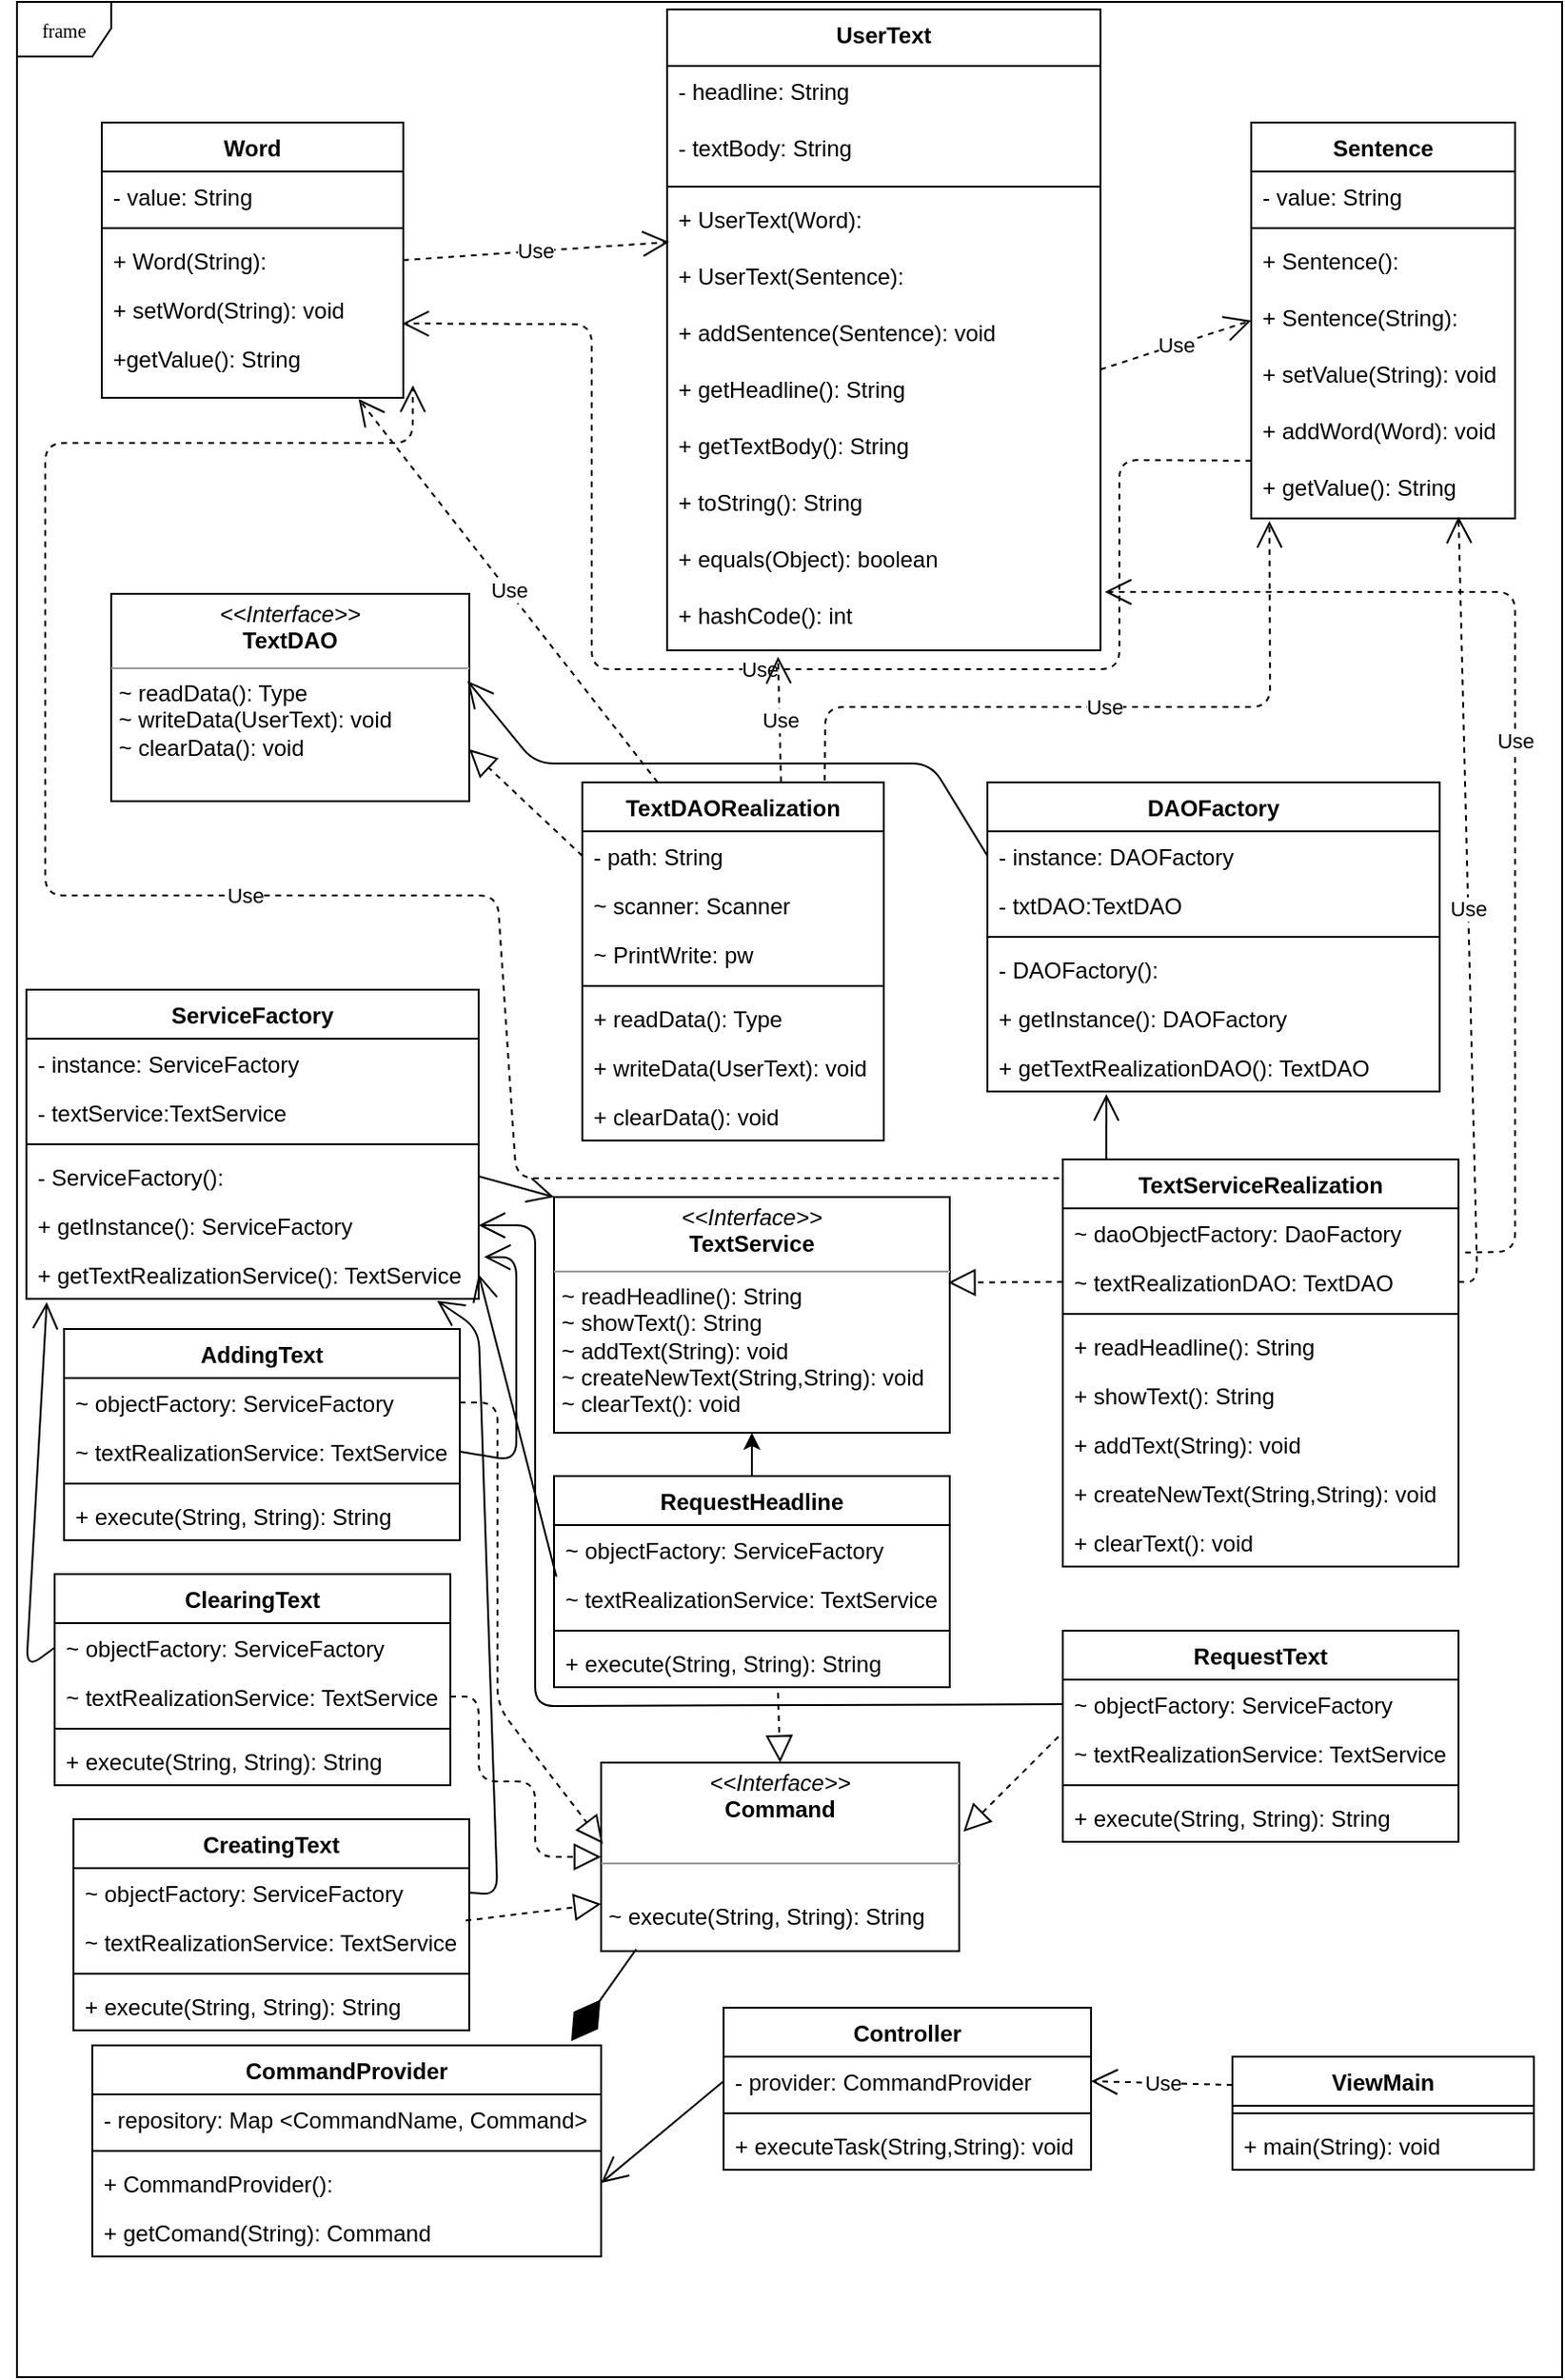 <mxfile version="14.8.1" type="device"><diagram name="Page-1" id="c4acf3e9-155e-7222-9cf6-157b1a14988f"><mxGraphModel dx="1038" dy="1647" grid="1" gridSize="10" guides="1" tooltips="1" connect="1" arrows="1" fold="1" page="1" pageScale="1" pageWidth="850" pageHeight="1100" background="none" math="0" shadow="0"><root><mxCell id="0"/><mxCell id="1" parent="0"/><mxCell id="17acba5748e5396b-1" value="frame" style="shape=umlFrame;whiteSpace=wrap;html=1;rounded=0;shadow=0;comic=0;labelBackgroundColor=none;strokeWidth=1;fontFamily=Verdana;fontSize=10;align=center;width=50;height=29;" parent="1" vertex="1"><mxGeometry x="15" y="-514" width="820" height="1260" as="geometry"/></mxCell><mxCell id="5d2195bd80daf111-41" style="edgeStyle=orthogonalEdgeStyle;rounded=0;html=1;dashed=1;labelBackgroundColor=none;startFill=0;endArrow=open;endFill=0;endSize=10;fontFamily=Verdana;fontSize=10;" parent="1" target="17acba5748e5396b-2" edge="1"><mxGeometry relative="1" as="geometry"><Array as="points"/><mxPoint x="730" y="603" as="sourcePoint"/></mxGeometry></mxCell><mxCell id="XTOsxI8NUe11qckUeEB9-1" value="UserText" style="swimlane;fontStyle=1;align=center;verticalAlign=top;childLayout=stackLayout;horizontal=1;startSize=30;horizontalStack=0;resizeParent=1;resizeParentMax=0;resizeLast=0;collapsible=1;marginBottom=0;" vertex="1" parent="1"><mxGeometry x="360" y="-510" width="230" height="340" as="geometry"><mxRectangle x="265" y="-150" width="100" height="26" as="alternateBounds"/></mxGeometry></mxCell><mxCell id="XTOsxI8NUe11qckUeEB9-2" value="- headline: String" style="text;strokeColor=none;fillColor=none;align=left;verticalAlign=top;spacingLeft=4;spacingRight=4;overflow=hidden;rotatable=0;points=[[0,0.5],[1,0.5]];portConstraint=eastwest;" vertex="1" parent="XTOsxI8NUe11qckUeEB9-1"><mxGeometry y="30" width="230" height="30" as="geometry"/></mxCell><mxCell id="XTOsxI8NUe11qckUeEB9-5" value="- textBody: String" style="text;strokeColor=none;fillColor=none;align=left;verticalAlign=top;spacingLeft=4;spacingRight=4;overflow=hidden;rotatable=0;points=[[0,0.5],[1,0.5]];portConstraint=eastwest;" vertex="1" parent="XTOsxI8NUe11qckUeEB9-1"><mxGeometry y="60" width="230" height="30" as="geometry"/></mxCell><mxCell id="XTOsxI8NUe11qckUeEB9-3" value="" style="line;strokeWidth=1;fillColor=none;align=left;verticalAlign=middle;spacingTop=-1;spacingLeft=3;spacingRight=3;rotatable=0;labelPosition=right;points=[];portConstraint=eastwest;" vertex="1" parent="XTOsxI8NUe11qckUeEB9-1"><mxGeometry y="90" width="230" height="8" as="geometry"/></mxCell><mxCell id="XTOsxI8NUe11qckUeEB9-11" value="+ UserText(Word): " style="text;strokeColor=none;fillColor=none;align=left;verticalAlign=top;spacingLeft=4;spacingRight=4;overflow=hidden;rotatable=0;points=[[0,0.5],[1,0.5]];portConstraint=eastwest;" vertex="1" parent="XTOsxI8NUe11qckUeEB9-1"><mxGeometry y="98" width="230" height="30" as="geometry"/></mxCell><mxCell id="XTOsxI8NUe11qckUeEB9-126" value="+ UserText(Sentence): " style="text;strokeColor=none;fillColor=none;align=left;verticalAlign=top;spacingLeft=4;spacingRight=4;overflow=hidden;rotatable=0;points=[[0,0.5],[1,0.5]];portConstraint=eastwest;" vertex="1" parent="XTOsxI8NUe11qckUeEB9-1"><mxGeometry y="128" width="230" height="30" as="geometry"/></mxCell><mxCell id="XTOsxI8NUe11qckUeEB9-12" value="+ addSentence(Sentence): void " style="text;strokeColor=none;fillColor=none;align=left;verticalAlign=top;spacingLeft=4;spacingRight=4;overflow=hidden;rotatable=0;points=[[0,0.5],[1,0.5]];portConstraint=eastwest;" vertex="1" parent="XTOsxI8NUe11qckUeEB9-1"><mxGeometry y="158" width="230" height="30" as="geometry"/></mxCell><mxCell id="XTOsxI8NUe11qckUeEB9-13" value="+ getHeadline(): String" style="text;strokeColor=none;fillColor=none;align=left;verticalAlign=top;spacingLeft=4;spacingRight=4;overflow=hidden;rotatable=0;points=[[0,0.5],[1,0.5]];portConstraint=eastwest;" vertex="1" parent="XTOsxI8NUe11qckUeEB9-1"><mxGeometry y="188" width="230" height="30" as="geometry"/></mxCell><mxCell id="XTOsxI8NUe11qckUeEB9-14" value="+ getTextBody(): String" style="text;strokeColor=none;fillColor=none;align=left;verticalAlign=top;spacingLeft=4;spacingRight=4;overflow=hidden;rotatable=0;points=[[0,0.5],[1,0.5]];portConstraint=eastwest;" vertex="1" parent="XTOsxI8NUe11qckUeEB9-1"><mxGeometry y="218" width="230" height="30" as="geometry"/></mxCell><mxCell id="XTOsxI8NUe11qckUeEB9-15" value="+ toString(): String" style="text;strokeColor=none;fillColor=none;align=left;verticalAlign=top;spacingLeft=4;spacingRight=4;overflow=hidden;rotatable=0;points=[[0,0.5],[1,0.5]];portConstraint=eastwest;" vertex="1" parent="XTOsxI8NUe11qckUeEB9-1"><mxGeometry y="248" width="230" height="30" as="geometry"/></mxCell><mxCell id="XTOsxI8NUe11qckUeEB9-16" value="+ equals(Object): boolean" style="text;strokeColor=none;fillColor=none;align=left;verticalAlign=top;spacingLeft=4;spacingRight=4;overflow=hidden;rotatable=0;points=[[0,0.5],[1,0.5]];portConstraint=eastwest;" vertex="1" parent="XTOsxI8NUe11qckUeEB9-1"><mxGeometry y="278" width="230" height="30" as="geometry"/></mxCell><mxCell id="XTOsxI8NUe11qckUeEB9-4" value="+ hashCode(): int" style="text;strokeColor=none;fillColor=none;align=left;verticalAlign=top;spacingLeft=4;spacingRight=4;overflow=hidden;rotatable=0;points=[[0,0.5],[1,0.5]];portConstraint=eastwest;" vertex="1" parent="XTOsxI8NUe11qckUeEB9-1"><mxGeometry y="308" width="230" height="32" as="geometry"/></mxCell><mxCell id="XTOsxI8NUe11qckUeEB9-18" value="Sentence" style="swimlane;fontStyle=1;align=center;verticalAlign=top;childLayout=stackLayout;horizontal=1;startSize=26;horizontalStack=0;resizeParent=1;resizeParentMax=0;resizeLast=0;collapsible=1;marginBottom=0;" vertex="1" parent="1"><mxGeometry x="670" y="-450" width="140" height="210" as="geometry"/></mxCell><mxCell id="XTOsxI8NUe11qckUeEB9-19" value="- value: String" style="text;strokeColor=none;fillColor=none;align=left;verticalAlign=top;spacingLeft=4;spacingRight=4;overflow=hidden;rotatable=0;points=[[0,0.5],[1,0.5]];portConstraint=eastwest;" vertex="1" parent="XTOsxI8NUe11qckUeEB9-18"><mxGeometry y="26" width="140" height="26" as="geometry"/></mxCell><mxCell id="XTOsxI8NUe11qckUeEB9-20" value="" style="line;strokeWidth=1;fillColor=none;align=left;verticalAlign=middle;spacingTop=-1;spacingLeft=3;spacingRight=3;rotatable=0;labelPosition=right;points=[];portConstraint=eastwest;" vertex="1" parent="XTOsxI8NUe11qckUeEB9-18"><mxGeometry y="52" width="140" height="8" as="geometry"/></mxCell><mxCell id="XTOsxI8NUe11qckUeEB9-24" value="+ Sentence(): " style="text;strokeColor=none;fillColor=none;align=left;verticalAlign=top;spacingLeft=4;spacingRight=4;overflow=hidden;rotatable=0;points=[[0,0.5],[1,0.5]];portConstraint=eastwest;" vertex="1" parent="XTOsxI8NUe11qckUeEB9-18"><mxGeometry y="60" width="140" height="30" as="geometry"/></mxCell><mxCell id="XTOsxI8NUe11qckUeEB9-23" value="+ Sentence(String):" style="text;strokeColor=none;fillColor=none;align=left;verticalAlign=top;spacingLeft=4;spacingRight=4;overflow=hidden;rotatable=0;points=[[0,0.5],[1,0.5]];portConstraint=eastwest;" vertex="1" parent="XTOsxI8NUe11qckUeEB9-18"><mxGeometry y="90" width="140" height="30" as="geometry"/></mxCell><mxCell id="XTOsxI8NUe11qckUeEB9-25" value="+ setValue(String): void" style="text;strokeColor=none;fillColor=none;align=left;verticalAlign=top;spacingLeft=4;spacingRight=4;overflow=hidden;rotatable=0;points=[[0,0.5],[1,0.5]];portConstraint=eastwest;" vertex="1" parent="XTOsxI8NUe11qckUeEB9-18"><mxGeometry y="120" width="140" height="30" as="geometry"/></mxCell><mxCell id="XTOsxI8NUe11qckUeEB9-22" value="+ addWord(Word): void" style="text;strokeColor=none;fillColor=none;align=left;verticalAlign=top;spacingLeft=4;spacingRight=4;overflow=hidden;rotatable=0;points=[[0,0.5],[1,0.5]];portConstraint=eastwest;" vertex="1" parent="XTOsxI8NUe11qckUeEB9-18"><mxGeometry y="150" width="140" height="30" as="geometry"/></mxCell><mxCell id="XTOsxI8NUe11qckUeEB9-21" value="+ getValue(): String" style="text;strokeColor=none;fillColor=none;align=left;verticalAlign=top;spacingLeft=4;spacingRight=4;overflow=hidden;rotatable=0;points=[[0,0.5],[1,0.5]];portConstraint=eastwest;" vertex="1" parent="XTOsxI8NUe11qckUeEB9-18"><mxGeometry y="180" width="140" height="30" as="geometry"/></mxCell><mxCell id="XTOsxI8NUe11qckUeEB9-28" value="Word" style="swimlane;fontStyle=1;align=center;verticalAlign=top;childLayout=stackLayout;horizontal=1;startSize=26;horizontalStack=0;resizeParent=1;resizeParentMax=0;resizeLast=0;collapsible=1;marginBottom=0;" vertex="1" parent="1"><mxGeometry x="60" y="-450" width="160" height="146" as="geometry"/></mxCell><mxCell id="XTOsxI8NUe11qckUeEB9-29" value="- value: String" style="text;strokeColor=none;fillColor=none;align=left;verticalAlign=top;spacingLeft=4;spacingRight=4;overflow=hidden;rotatable=0;points=[[0,0.5],[1,0.5]];portConstraint=eastwest;" vertex="1" parent="XTOsxI8NUe11qckUeEB9-28"><mxGeometry y="26" width="160" height="26" as="geometry"/></mxCell><mxCell id="XTOsxI8NUe11qckUeEB9-30" value="" style="line;strokeWidth=1;fillColor=none;align=left;verticalAlign=middle;spacingTop=-1;spacingLeft=3;spacingRight=3;rotatable=0;labelPosition=right;points=[];portConstraint=eastwest;" vertex="1" parent="XTOsxI8NUe11qckUeEB9-28"><mxGeometry y="52" width="160" height="8" as="geometry"/></mxCell><mxCell id="XTOsxI8NUe11qckUeEB9-31" value="+ Word(String):" style="text;strokeColor=none;fillColor=none;align=left;verticalAlign=top;spacingLeft=4;spacingRight=4;overflow=hidden;rotatable=0;points=[[0,0.5],[1,0.5]];portConstraint=eastwest;" vertex="1" parent="XTOsxI8NUe11qckUeEB9-28"><mxGeometry y="60" width="160" height="26" as="geometry"/></mxCell><mxCell id="XTOsxI8NUe11qckUeEB9-33" value="+ setWord(String): void" style="text;strokeColor=none;fillColor=none;align=left;verticalAlign=top;spacingLeft=4;spacingRight=4;overflow=hidden;rotatable=0;points=[[0,0.5],[1,0.5]];portConstraint=eastwest;" vertex="1" parent="XTOsxI8NUe11qckUeEB9-28"><mxGeometry y="86" width="160" height="26" as="geometry"/></mxCell><mxCell id="XTOsxI8NUe11qckUeEB9-32" value="+getValue(): String" style="text;strokeColor=none;fillColor=none;align=left;verticalAlign=top;spacingLeft=4;spacingRight=4;overflow=hidden;rotatable=0;points=[[0,0.5],[1,0.5]];portConstraint=eastwest;" vertex="1" parent="XTOsxI8NUe11qckUeEB9-28"><mxGeometry y="112" width="160" height="34" as="geometry"/></mxCell><mxCell id="XTOsxI8NUe11qckUeEB9-34" value="TextDAORealization&#10;" style="swimlane;fontStyle=1;align=center;verticalAlign=top;childLayout=stackLayout;horizontal=1;startSize=26;horizontalStack=0;resizeParent=1;resizeParentMax=0;resizeLast=0;collapsible=1;marginBottom=0;" vertex="1" parent="1"><mxGeometry x="315" y="-100" width="160" height="190" as="geometry"/></mxCell><mxCell id="XTOsxI8NUe11qckUeEB9-35" value="- path: String" style="text;strokeColor=none;fillColor=none;align=left;verticalAlign=top;spacingLeft=4;spacingRight=4;overflow=hidden;rotatable=0;points=[[0,0.5],[1,0.5]];portConstraint=eastwest;" vertex="1" parent="XTOsxI8NUe11qckUeEB9-34"><mxGeometry y="26" width="160" height="26" as="geometry"/></mxCell><mxCell id="XTOsxI8NUe11qckUeEB9-42" value="~ scanner: Scanner" style="text;strokeColor=none;fillColor=none;align=left;verticalAlign=top;spacingLeft=4;spacingRight=4;overflow=hidden;rotatable=0;points=[[0,0.5],[1,0.5]];portConstraint=eastwest;" vertex="1" parent="XTOsxI8NUe11qckUeEB9-34"><mxGeometry y="52" width="160" height="26" as="geometry"/></mxCell><mxCell id="XTOsxI8NUe11qckUeEB9-43" value="~ PrintWrite: pw" style="text;strokeColor=none;fillColor=none;align=left;verticalAlign=top;spacingLeft=4;spacingRight=4;overflow=hidden;rotatable=0;points=[[0,0.5],[1,0.5]];portConstraint=eastwest;" vertex="1" parent="XTOsxI8NUe11qckUeEB9-34"><mxGeometry y="78" width="160" height="26" as="geometry"/></mxCell><mxCell id="XTOsxI8NUe11qckUeEB9-36" value="" style="line;strokeWidth=1;fillColor=none;align=left;verticalAlign=middle;spacingTop=-1;spacingLeft=3;spacingRight=3;rotatable=0;labelPosition=right;points=[];portConstraint=eastwest;" vertex="1" parent="XTOsxI8NUe11qckUeEB9-34"><mxGeometry y="104" width="160" height="8" as="geometry"/></mxCell><mxCell id="XTOsxI8NUe11qckUeEB9-37" value="+ readData(): Type" style="text;strokeColor=none;fillColor=none;align=left;verticalAlign=top;spacingLeft=4;spacingRight=4;overflow=hidden;rotatable=0;points=[[0,0.5],[1,0.5]];portConstraint=eastwest;" vertex="1" parent="XTOsxI8NUe11qckUeEB9-34"><mxGeometry y="112" width="160" height="26" as="geometry"/></mxCell><mxCell id="XTOsxI8NUe11qckUeEB9-40" value="+ writeData(UserText): void" style="text;strokeColor=none;fillColor=none;align=left;verticalAlign=top;spacingLeft=4;spacingRight=4;overflow=hidden;rotatable=0;points=[[0,0.5],[1,0.5]];portConstraint=eastwest;" vertex="1" parent="XTOsxI8NUe11qckUeEB9-34"><mxGeometry y="138" width="160" height="26" as="geometry"/></mxCell><mxCell id="XTOsxI8NUe11qckUeEB9-41" value="+ clearData(): void" style="text;strokeColor=none;fillColor=none;align=left;verticalAlign=top;spacingLeft=4;spacingRight=4;overflow=hidden;rotatable=0;points=[[0,0.5],[1,0.5]];portConstraint=eastwest;" vertex="1" parent="XTOsxI8NUe11qckUeEB9-34"><mxGeometry y="164" width="160" height="26" as="geometry"/></mxCell><mxCell id="XTOsxI8NUe11qckUeEB9-39" value="&lt;p style=&quot;margin: 0px ; margin-top: 4px ; text-align: center&quot;&gt;&lt;i&gt;&amp;lt;&amp;lt;Interface&amp;gt;&amp;gt;&lt;/i&gt;&lt;br&gt;&lt;b&gt;TextDAO&lt;/b&gt;&lt;/p&gt;&lt;hr size=&quot;1&quot;&gt;&lt;p style=&quot;margin: 0px ; margin-left: 4px&quot;&gt;~ readData(): Type&lt;br&gt;~ writeData(UserText): void&lt;br&gt;&lt;/p&gt;&lt;p style=&quot;margin: 0px ; margin-left: 4px&quot;&gt;~ clearData(): void&lt;br&gt;&lt;/p&gt;" style="verticalAlign=top;align=left;overflow=fill;fontSize=12;fontFamily=Helvetica;html=1;" vertex="1" parent="1"><mxGeometry x="65" y="-200" width="190" height="110" as="geometry"/></mxCell><mxCell id="XTOsxI8NUe11qckUeEB9-44" value="ServiceFactory" style="swimlane;fontStyle=1;align=center;verticalAlign=top;childLayout=stackLayout;horizontal=1;startSize=26;horizontalStack=0;resizeParent=1;resizeParentMax=0;resizeLast=0;collapsible=1;marginBottom=0;" vertex="1" parent="1"><mxGeometry x="20" y="10" width="240" height="164" as="geometry"/></mxCell><mxCell id="XTOsxI8NUe11qckUeEB9-45" value="- instance: ServiceFactory" style="text;strokeColor=none;fillColor=none;align=left;verticalAlign=top;spacingLeft=4;spacingRight=4;overflow=hidden;rotatable=0;points=[[0,0.5],[1,0.5]];portConstraint=eastwest;" vertex="1" parent="XTOsxI8NUe11qckUeEB9-44"><mxGeometry y="26" width="240" height="26" as="geometry"/></mxCell><mxCell id="XTOsxI8NUe11qckUeEB9-48" value="- textService:TextService" style="text;strokeColor=none;fillColor=none;align=left;verticalAlign=top;spacingLeft=4;spacingRight=4;overflow=hidden;rotatable=0;points=[[0,0.5],[1,0.5]];portConstraint=eastwest;" vertex="1" parent="XTOsxI8NUe11qckUeEB9-44"><mxGeometry y="52" width="240" height="26" as="geometry"/></mxCell><mxCell id="XTOsxI8NUe11qckUeEB9-46" value="" style="line;strokeWidth=1;fillColor=none;align=left;verticalAlign=middle;spacingTop=-1;spacingLeft=3;spacingRight=3;rotatable=0;labelPosition=right;points=[];portConstraint=eastwest;" vertex="1" parent="XTOsxI8NUe11qckUeEB9-44"><mxGeometry y="78" width="240" height="8" as="geometry"/></mxCell><mxCell id="XTOsxI8NUe11qckUeEB9-47" value="- ServiceFactory(): " style="text;strokeColor=none;fillColor=none;align=left;verticalAlign=top;spacingLeft=4;spacingRight=4;overflow=hidden;rotatable=0;points=[[0,0.5],[1,0.5]];portConstraint=eastwest;" vertex="1" parent="XTOsxI8NUe11qckUeEB9-44"><mxGeometry y="86" width="240" height="26" as="geometry"/></mxCell><mxCell id="XTOsxI8NUe11qckUeEB9-49" value="+ getInstance(): ServiceFactory" style="text;strokeColor=none;fillColor=none;align=left;verticalAlign=top;spacingLeft=4;spacingRight=4;overflow=hidden;rotatable=0;points=[[0,0.5],[1,0.5]];portConstraint=eastwest;" vertex="1" parent="XTOsxI8NUe11qckUeEB9-44"><mxGeometry y="112" width="240" height="26" as="geometry"/></mxCell><mxCell id="XTOsxI8NUe11qckUeEB9-50" value="+ getTextRealizationService(): TextService" style="text;strokeColor=none;fillColor=none;align=left;verticalAlign=top;spacingLeft=4;spacingRight=4;overflow=hidden;rotatable=0;points=[[0,0.5],[1,0.5]];portConstraint=eastwest;" vertex="1" parent="XTOsxI8NUe11qckUeEB9-44"><mxGeometry y="138" width="240" height="26" as="geometry"/></mxCell><mxCell id="XTOsxI8NUe11qckUeEB9-55" value="DAOFactory" style="swimlane;fontStyle=1;align=center;verticalAlign=top;childLayout=stackLayout;horizontal=1;startSize=26;horizontalStack=0;resizeParent=1;resizeParentMax=0;resizeLast=0;collapsible=1;marginBottom=0;" vertex="1" parent="1"><mxGeometry x="530" y="-100" width="240" height="164" as="geometry"/></mxCell><mxCell id="XTOsxI8NUe11qckUeEB9-56" value="- instance: DAOFactory" style="text;strokeColor=none;fillColor=none;align=left;verticalAlign=top;spacingLeft=4;spacingRight=4;overflow=hidden;rotatable=0;points=[[0,0.5],[1,0.5]];portConstraint=eastwest;" vertex="1" parent="XTOsxI8NUe11qckUeEB9-55"><mxGeometry y="26" width="240" height="26" as="geometry"/></mxCell><mxCell id="XTOsxI8NUe11qckUeEB9-57" value="- txtDAO:TextDAO" style="text;strokeColor=none;fillColor=none;align=left;verticalAlign=top;spacingLeft=4;spacingRight=4;overflow=hidden;rotatable=0;points=[[0,0.5],[1,0.5]];portConstraint=eastwest;" vertex="1" parent="XTOsxI8NUe11qckUeEB9-55"><mxGeometry y="52" width="240" height="26" as="geometry"/></mxCell><mxCell id="XTOsxI8NUe11qckUeEB9-58" value="" style="line;strokeWidth=1;fillColor=none;align=left;verticalAlign=middle;spacingTop=-1;spacingLeft=3;spacingRight=3;rotatable=0;labelPosition=right;points=[];portConstraint=eastwest;" vertex="1" parent="XTOsxI8NUe11qckUeEB9-55"><mxGeometry y="78" width="240" height="8" as="geometry"/></mxCell><mxCell id="XTOsxI8NUe11qckUeEB9-59" value="- DAOFactory(): " style="text;strokeColor=none;fillColor=none;align=left;verticalAlign=top;spacingLeft=4;spacingRight=4;overflow=hidden;rotatable=0;points=[[0,0.5],[1,0.5]];portConstraint=eastwest;" vertex="1" parent="XTOsxI8NUe11qckUeEB9-55"><mxGeometry y="86" width="240" height="26" as="geometry"/></mxCell><mxCell id="XTOsxI8NUe11qckUeEB9-60" value="+ getInstance(): DAOFactory" style="text;strokeColor=none;fillColor=none;align=left;verticalAlign=top;spacingLeft=4;spacingRight=4;overflow=hidden;rotatable=0;points=[[0,0.5],[1,0.5]];portConstraint=eastwest;" vertex="1" parent="XTOsxI8NUe11qckUeEB9-55"><mxGeometry y="112" width="240" height="26" as="geometry"/></mxCell><mxCell id="XTOsxI8NUe11qckUeEB9-61" value="+ getTextRealizationDAO(): TextDAO" style="text;strokeColor=none;fillColor=none;align=left;verticalAlign=top;spacingLeft=4;spacingRight=4;overflow=hidden;rotatable=0;points=[[0,0.5],[1,0.5]];portConstraint=eastwest;" vertex="1" parent="XTOsxI8NUe11qckUeEB9-55"><mxGeometry y="138" width="240" height="26" as="geometry"/></mxCell><mxCell id="XTOsxI8NUe11qckUeEB9-63" value="&lt;p style=&quot;margin: 0px ; margin-top: 4px ; text-align: center&quot;&gt;&lt;i&gt;&amp;lt;&amp;lt;Interface&amp;gt;&amp;gt;&lt;/i&gt;&lt;br&gt;&lt;b&gt;TextService&lt;/b&gt;&lt;/p&gt;&lt;hr size=&quot;1&quot;&gt;&lt;p style=&quot;margin: 0px ; margin-left: 4px&quot;&gt;~ readHeadline(): String&amp;nbsp;&lt;br&gt;~ showText(): String&lt;br&gt;&lt;/p&gt;&lt;p style=&quot;margin: 0px ; margin-left: 4px&quot;&gt;~ addText(String): void&lt;br&gt;&lt;/p&gt;&lt;p style=&quot;margin: 0px ; margin-left: 4px&quot;&gt;~ createNewText(String,String): void&lt;br&gt;&lt;/p&gt;&lt;p style=&quot;margin: 0px ; margin-left: 4px&quot;&gt;~ clearText(): void&lt;br&gt;&lt;/p&gt;" style="verticalAlign=top;align=left;overflow=fill;fontSize=12;fontFamily=Helvetica;html=1;" vertex="1" parent="1"><mxGeometry x="300" y="120" width="210" height="125" as="geometry"/></mxCell><mxCell id="XTOsxI8NUe11qckUeEB9-68" value="TextServiceRealization&#10;" style="swimlane;fontStyle=1;align=center;verticalAlign=top;childLayout=stackLayout;horizontal=1;startSize=26;horizontalStack=0;resizeParent=1;resizeParentMax=0;resizeLast=0;collapsible=1;marginBottom=0;" vertex="1" parent="1"><mxGeometry x="570" y="100" width="210" height="216" as="geometry"/></mxCell><mxCell id="XTOsxI8NUe11qckUeEB9-69" value="~ daoObjectFactory: DaoFactory" style="text;strokeColor=none;fillColor=none;align=left;verticalAlign=top;spacingLeft=4;spacingRight=4;overflow=hidden;rotatable=0;points=[[0,0.5],[1,0.5]];portConstraint=eastwest;" vertex="1" parent="XTOsxI8NUe11qckUeEB9-68"><mxGeometry y="26" width="210" height="26" as="geometry"/></mxCell><mxCell id="XTOsxI8NUe11qckUeEB9-70" value="~ textRealizationDAO: TextDAO" style="text;strokeColor=none;fillColor=none;align=left;verticalAlign=top;spacingLeft=4;spacingRight=4;overflow=hidden;rotatable=0;points=[[0,0.5],[1,0.5]];portConstraint=eastwest;" vertex="1" parent="XTOsxI8NUe11qckUeEB9-68"><mxGeometry y="52" width="210" height="26" as="geometry"/></mxCell><mxCell id="XTOsxI8NUe11qckUeEB9-72" value="" style="line;strokeWidth=1;fillColor=none;align=left;verticalAlign=middle;spacingTop=-1;spacingLeft=3;spacingRight=3;rotatable=0;labelPosition=right;points=[];portConstraint=eastwest;" vertex="1" parent="XTOsxI8NUe11qckUeEB9-68"><mxGeometry y="78" width="210" height="8" as="geometry"/></mxCell><mxCell id="XTOsxI8NUe11qckUeEB9-73" value="+ readHeadline(): String " style="text;strokeColor=none;fillColor=none;align=left;verticalAlign=top;spacingLeft=4;spacingRight=4;overflow=hidden;rotatable=0;points=[[0,0.5],[1,0.5]];portConstraint=eastwest;" vertex="1" parent="XTOsxI8NUe11qckUeEB9-68"><mxGeometry y="86" width="210" height="26" as="geometry"/></mxCell><mxCell id="XTOsxI8NUe11qckUeEB9-74" value="+ showText(): String" style="text;strokeColor=none;fillColor=none;align=left;verticalAlign=top;spacingLeft=4;spacingRight=4;overflow=hidden;rotatable=0;points=[[0,0.5],[1,0.5]];portConstraint=eastwest;" vertex="1" parent="XTOsxI8NUe11qckUeEB9-68"><mxGeometry y="112" width="210" height="26" as="geometry"/></mxCell><mxCell id="XTOsxI8NUe11qckUeEB9-76" value="+ addText(String): void&#10;&#10;" style="text;strokeColor=none;fillColor=none;align=left;verticalAlign=top;spacingLeft=4;spacingRight=4;overflow=hidden;rotatable=0;points=[[0,0.5],[1,0.5]];portConstraint=eastwest;" vertex="1" parent="XTOsxI8NUe11qckUeEB9-68"><mxGeometry y="138" width="210" height="26" as="geometry"/></mxCell><mxCell id="XTOsxI8NUe11qckUeEB9-77" value="+ createNewText(String,String): void" style="text;strokeColor=none;fillColor=none;align=left;verticalAlign=top;spacingLeft=4;spacingRight=4;overflow=hidden;rotatable=0;points=[[0,0.5],[1,0.5]];portConstraint=eastwest;" vertex="1" parent="XTOsxI8NUe11qckUeEB9-68"><mxGeometry y="164" width="210" height="26" as="geometry"/></mxCell><mxCell id="XTOsxI8NUe11qckUeEB9-75" value="+ clearText(): void" style="text;strokeColor=none;fillColor=none;align=left;verticalAlign=top;spacingLeft=4;spacingRight=4;overflow=hidden;rotatable=0;points=[[0,0.5],[1,0.5]];portConstraint=eastwest;" vertex="1" parent="XTOsxI8NUe11qckUeEB9-68"><mxGeometry y="190" width="210" height="26" as="geometry"/></mxCell><mxCell id="XTOsxI8NUe11qckUeEB9-78" value="CommandProvider" style="swimlane;fontStyle=1;align=center;verticalAlign=top;childLayout=stackLayout;horizontal=1;startSize=26;horizontalStack=0;resizeParent=1;resizeParentMax=0;resizeLast=0;collapsible=1;marginBottom=0;" vertex="1" parent="1"><mxGeometry x="55" y="570" width="270" height="112" as="geometry"/></mxCell><mxCell id="XTOsxI8NUe11qckUeEB9-79" value="- repository: Map &lt;CommandName, Command&gt;" style="text;strokeColor=none;fillColor=none;align=left;verticalAlign=top;spacingLeft=4;spacingRight=4;overflow=hidden;rotatable=0;points=[[0,0.5],[1,0.5]];portConstraint=eastwest;" vertex="1" parent="XTOsxI8NUe11qckUeEB9-78"><mxGeometry y="26" width="270" height="26" as="geometry"/></mxCell><mxCell id="XTOsxI8NUe11qckUeEB9-80" value="" style="line;strokeWidth=1;fillColor=none;align=left;verticalAlign=middle;spacingTop=-1;spacingLeft=3;spacingRight=3;rotatable=0;labelPosition=right;points=[];portConstraint=eastwest;" vertex="1" parent="XTOsxI8NUe11qckUeEB9-78"><mxGeometry y="52" width="270" height="8" as="geometry"/></mxCell><mxCell id="XTOsxI8NUe11qckUeEB9-81" value="+ CommandProvider(): " style="text;strokeColor=none;fillColor=none;align=left;verticalAlign=top;spacingLeft=4;spacingRight=4;overflow=hidden;rotatable=0;points=[[0,0.5],[1,0.5]];portConstraint=eastwest;" vertex="1" parent="XTOsxI8NUe11qckUeEB9-78"><mxGeometry y="60" width="270" height="26" as="geometry"/></mxCell><mxCell id="XTOsxI8NUe11qckUeEB9-82" value="+ getComand(String): Command" style="text;strokeColor=none;fillColor=none;align=left;verticalAlign=top;spacingLeft=4;spacingRight=4;overflow=hidden;rotatable=0;points=[[0,0.5],[1,0.5]];portConstraint=eastwest;" vertex="1" parent="XTOsxI8NUe11qckUeEB9-78"><mxGeometry y="86" width="270" height="26" as="geometry"/></mxCell><mxCell id="XTOsxI8NUe11qckUeEB9-83" value="Controller" style="swimlane;fontStyle=1;align=center;verticalAlign=top;childLayout=stackLayout;horizontal=1;startSize=26;horizontalStack=0;resizeParent=1;resizeParentMax=0;resizeLast=0;collapsible=1;marginBottom=0;" vertex="1" parent="1"><mxGeometry x="390" y="550" width="195" height="86" as="geometry"/></mxCell><mxCell id="XTOsxI8NUe11qckUeEB9-84" value="- provider: CommandProvider" style="text;strokeColor=none;fillColor=none;align=left;verticalAlign=top;spacingLeft=4;spacingRight=4;overflow=hidden;rotatable=0;points=[[0,0.5],[1,0.5]];portConstraint=eastwest;" vertex="1" parent="XTOsxI8NUe11qckUeEB9-83"><mxGeometry y="26" width="195" height="26" as="geometry"/></mxCell><mxCell id="XTOsxI8NUe11qckUeEB9-85" value="" style="line;strokeWidth=1;fillColor=none;align=left;verticalAlign=middle;spacingTop=-1;spacingLeft=3;spacingRight=3;rotatable=0;labelPosition=right;points=[];portConstraint=eastwest;" vertex="1" parent="XTOsxI8NUe11qckUeEB9-83"><mxGeometry y="52" width="195" height="8" as="geometry"/></mxCell><mxCell id="XTOsxI8NUe11qckUeEB9-86" value="+ executeTask(String,String): void" style="text;strokeColor=none;fillColor=none;align=left;verticalAlign=top;spacingLeft=4;spacingRight=4;overflow=hidden;rotatable=0;points=[[0,0.5],[1,0.5]];portConstraint=eastwest;" vertex="1" parent="XTOsxI8NUe11qckUeEB9-83"><mxGeometry y="60" width="195" height="26" as="geometry"/></mxCell><mxCell id="XTOsxI8NUe11qckUeEB9-108" value="&lt;p style=&quot;margin: 0px ; margin-top: 4px ; text-align: center&quot;&gt;&lt;i&gt;&amp;lt;&amp;lt;Interface&amp;gt;&amp;gt;&lt;/i&gt;&lt;br&gt;&lt;b&gt;Command&lt;/b&gt;&lt;/p&gt;&lt;p style=&quot;margin: 0px ; margin-left: 4px&quot;&gt;&lt;br&gt;&lt;/p&gt;&lt;hr size=&quot;1&quot;&gt;&lt;p style=&quot;margin: 0px ; margin-left: 4px&quot;&gt;&lt;br&gt;~ execute(String, String): String&lt;br&gt;&lt;/p&gt;" style="verticalAlign=top;align=left;overflow=fill;fontSize=12;fontFamily=Helvetica;html=1;" vertex="1" parent="1"><mxGeometry x="325" y="420" width="190" height="100" as="geometry"/></mxCell><mxCell id="XTOsxI8NUe11qckUeEB9-110" value="ViewMain" style="swimlane;fontStyle=1;align=center;verticalAlign=top;childLayout=stackLayout;horizontal=1;startSize=26;horizontalStack=0;resizeParent=1;resizeParentMax=0;resizeLast=0;collapsible=1;marginBottom=0;" vertex="1" parent="1"><mxGeometry x="660" y="576" width="160" height="60" as="geometry"/></mxCell><mxCell id="XTOsxI8NUe11qckUeEB9-112" value="" style="line;strokeWidth=1;fillColor=none;align=left;verticalAlign=middle;spacingTop=-1;spacingLeft=3;spacingRight=3;rotatable=0;labelPosition=right;points=[];portConstraint=eastwest;" vertex="1" parent="XTOsxI8NUe11qckUeEB9-110"><mxGeometry y="26" width="160" height="8" as="geometry"/></mxCell><mxCell id="XTOsxI8NUe11qckUeEB9-113" value="+ main(String): void" style="text;strokeColor=none;fillColor=none;align=left;verticalAlign=top;spacingLeft=4;spacingRight=4;overflow=hidden;rotatable=0;points=[[0,0.5],[1,0.5]];portConstraint=eastwest;" vertex="1" parent="XTOsxI8NUe11qckUeEB9-110"><mxGeometry y="34" width="160" height="26" as="geometry"/></mxCell><mxCell id="XTOsxI8NUe11qckUeEB9-121" value="Use" style="endArrow=open;endSize=12;dashed=1;html=1;exitX=0;exitY=-0.02;exitDx=0;exitDy=0;exitPerimeter=0;entryX=0.997;entryY=0.792;entryDx=0;entryDy=0;entryPerimeter=0;" edge="1" parent="1" source="XTOsxI8NUe11qckUeEB9-21" target="XTOsxI8NUe11qckUeEB9-33"><mxGeometry width="160" relative="1" as="geometry"><mxPoint x="430" y="-270" as="sourcePoint"/><mxPoint x="590" y="-270" as="targetPoint"/><Array as="points"><mxPoint x="600" y="-271"/><mxPoint x="600" y="-160"/><mxPoint x="320" y="-160"/><mxPoint x="320" y="-343"/></Array></mxGeometry></mxCell><mxCell id="XTOsxI8NUe11qckUeEB9-122" value="Use" style="endArrow=open;endSize=12;dashed=1;html=1;exitX=1;exitY=0.1;exitDx=0;exitDy=0;exitPerimeter=0;entryX=0;entryY=0.5;entryDx=0;entryDy=0;" edge="1" parent="1" source="XTOsxI8NUe11qckUeEB9-13" target="XTOsxI8NUe11qckUeEB9-23"><mxGeometry width="160" relative="1" as="geometry"><mxPoint x="430" y="-270" as="sourcePoint"/><mxPoint x="670" y="-350" as="targetPoint"/></mxGeometry></mxCell><mxCell id="XTOsxI8NUe11qckUeEB9-123" value="" style="endArrow=block;dashed=1;endFill=0;endSize=12;html=1;exitX=0;exitY=0.5;exitDx=0;exitDy=0;entryX=1;entryY=0.75;entryDx=0;entryDy=0;" edge="1" parent="1" source="XTOsxI8NUe11qckUeEB9-35" target="XTOsxI8NUe11qckUeEB9-39"><mxGeometry width="160" relative="1" as="geometry"><mxPoint x="430" y="30" as="sourcePoint"/><mxPoint x="590" y="30" as="targetPoint"/></mxGeometry></mxCell><mxCell id="XTOsxI8NUe11qckUeEB9-124" value="" style="endArrow=open;endFill=1;endSize=12;html=1;exitX=0;exitY=0.5;exitDx=0;exitDy=0;entryX=0.995;entryY=0.42;entryDx=0;entryDy=0;entryPerimeter=0;" edge="1" parent="1" source="XTOsxI8NUe11qckUeEB9-56" target="XTOsxI8NUe11qckUeEB9-39"><mxGeometry width="160" relative="1" as="geometry"><mxPoint x="430" y="30" as="sourcePoint"/><mxPoint x="590" y="30" as="targetPoint"/><Array as="points"><mxPoint x="500" y="-110"/><mxPoint x="290" y="-110"/></Array></mxGeometry></mxCell><mxCell id="XTOsxI8NUe11qckUeEB9-129" value="Use" style="endArrow=open;endSize=12;dashed=1;html=1;exitX=1;exitY=0.5;exitDx=0;exitDy=0;entryX=0.005;entryY=-0.153;entryDx=0;entryDy=0;entryPerimeter=0;" edge="1" parent="1" source="XTOsxI8NUe11qckUeEB9-31" target="XTOsxI8NUe11qckUeEB9-126"><mxGeometry width="160" relative="1" as="geometry"><mxPoint x="170" y="-470" as="sourcePoint"/><mxPoint x="330" y="-470" as="targetPoint"/></mxGeometry></mxCell><mxCell id="XTOsxI8NUe11qckUeEB9-130" value="Use" style="endArrow=open;endSize=12;dashed=1;html=1;exitX=0.25;exitY=0;exitDx=0;exitDy=0;entryX=0.852;entryY=1.018;entryDx=0;entryDy=0;entryPerimeter=0;" edge="1" parent="1" source="XTOsxI8NUe11qckUeEB9-34" target="XTOsxI8NUe11qckUeEB9-32"><mxGeometry width="160" relative="1" as="geometry"><mxPoint x="80" y="-270" as="sourcePoint"/><mxPoint x="240" y="-270" as="targetPoint"/></mxGeometry></mxCell><mxCell id="XTOsxI8NUe11qckUeEB9-132" value="Use" style="endArrow=open;endSize=12;dashed=1;html=1;exitX=0.659;exitY=-0.001;exitDx=0;exitDy=0;exitPerimeter=0;entryX=0.256;entryY=1.106;entryDx=0;entryDy=0;entryPerimeter=0;" edge="1" parent="1" source="XTOsxI8NUe11qckUeEB9-34" target="XTOsxI8NUe11qckUeEB9-4"><mxGeometry width="160" relative="1" as="geometry"><mxPoint x="430" y="-170" as="sourcePoint"/><mxPoint x="590" y="-170" as="targetPoint"/></mxGeometry></mxCell><mxCell id="XTOsxI8NUe11qckUeEB9-133" value="Use" style="endArrow=open;endSize=12;dashed=1;html=1;exitX=0.804;exitY=-0.005;exitDx=0;exitDy=0;exitPerimeter=0;entryX=0.069;entryY=1.047;entryDx=0;entryDy=0;entryPerimeter=0;" edge="1" parent="1" source="XTOsxI8NUe11qckUeEB9-34" target="XTOsxI8NUe11qckUeEB9-21"><mxGeometry width="160" relative="1" as="geometry"><mxPoint x="450" y="-145.5" as="sourcePoint"/><mxPoint x="610" y="-145.5" as="targetPoint"/><Array as="points"><mxPoint x="444" y="-140"/><mxPoint x="680" y="-140"/></Array></mxGeometry></mxCell><mxCell id="XTOsxI8NUe11qckUeEB9-134" value="" style="endArrow=block;dashed=1;endFill=0;endSize=12;html=1;exitX=0;exitY=0.5;exitDx=0;exitDy=0;entryX=0.996;entryY=0.363;entryDx=0;entryDy=0;entryPerimeter=0;" edge="1" parent="1" source="XTOsxI8NUe11qckUeEB9-70" target="XTOsxI8NUe11qckUeEB9-63"><mxGeometry width="160" relative="1" as="geometry"><mxPoint x="430" y="230" as="sourcePoint"/><mxPoint x="590" y="230" as="targetPoint"/></mxGeometry></mxCell><mxCell id="XTOsxI8NUe11qckUeEB9-137" value="" style="endArrow=open;endFill=1;endSize=12;html=1;exitX=1;exitY=0.5;exitDx=0;exitDy=0;entryX=0;entryY=0;entryDx=0;entryDy=0;" edge="1" parent="1" source="XTOsxI8NUe11qckUeEB9-47" target="XTOsxI8NUe11qckUeEB9-63"><mxGeometry width="160" relative="1" as="geometry"><mxPoint x="430" y="230" as="sourcePoint"/><mxPoint x="590" y="230" as="targetPoint"/></mxGeometry></mxCell><mxCell id="XTOsxI8NUe11qckUeEB9-138" value="" style="endArrow=open;endFill=1;endSize=12;html=1;entryX=0.263;entryY=1.054;entryDx=0;entryDy=0;entryPerimeter=0;exitX=0.11;exitY=0.002;exitDx=0;exitDy=0;exitPerimeter=0;" edge="1" parent="1" source="XTOsxI8NUe11qckUeEB9-68" target="XTOsxI8NUe11qckUeEB9-61"><mxGeometry width="160" relative="1" as="geometry"><mxPoint x="430" y="130" as="sourcePoint"/><mxPoint x="590" y="130" as="targetPoint"/></mxGeometry></mxCell><mxCell id="XTOsxI8NUe11qckUeEB9-139" value="Use" style="endArrow=open;endSize=12;dashed=1;html=1;entryX=1.032;entryY=0.806;entryDx=0;entryDy=0;entryPerimeter=0;" edge="1" parent="1" target="XTOsxI8NUe11qckUeEB9-32"><mxGeometry width="160" relative="1" as="geometry"><mxPoint x="568" y="110" as="sourcePoint"/><mxPoint x="590" y="130" as="targetPoint"/><Array as="points"><mxPoint x="280" y="110"/><mxPoint x="270" y="-40"/><mxPoint x="190" y="-40"/><mxPoint x="30" y="-40"/><mxPoint x="30" y="-280"/><mxPoint x="225" y="-280"/></Array></mxGeometry></mxCell><mxCell id="XTOsxI8NUe11qckUeEB9-141" value="Use" style="endArrow=open;endSize=12;dashed=1;html=1;exitX=1.017;exitY=0.9;exitDx=0;exitDy=0;exitPerimeter=0;entryX=1.01;entryY=0.031;entryDx=0;entryDy=0;entryPerimeter=0;" edge="1" parent="1" source="XTOsxI8NUe11qckUeEB9-69" target="XTOsxI8NUe11qckUeEB9-4"><mxGeometry width="160" relative="1" as="geometry"><mxPoint x="430" y="-70" as="sourcePoint"/><mxPoint x="590" y="-70" as="targetPoint"/><Array as="points"><mxPoint x="810" y="149"/><mxPoint x="810" y="-201"/></Array></mxGeometry></mxCell><mxCell id="XTOsxI8NUe11qckUeEB9-142" value="Use" style="endArrow=open;endSize=12;dashed=1;html=1;exitX=1;exitY=0.5;exitDx=0;exitDy=0;" edge="1" parent="1" source="XTOsxI8NUe11qckUeEB9-70"><mxGeometry width="160" relative="1" as="geometry"><mxPoint x="430" y="-70" as="sourcePoint"/><mxPoint x="780" y="-241" as="targetPoint"/><Array as="points"><mxPoint x="790" y="165"/></Array></mxGeometry></mxCell><mxCell id="XTOsxI8NUe11qckUeEB9-145" value="AddingText" style="swimlane;fontStyle=1;align=center;verticalAlign=top;childLayout=stackLayout;horizontal=1;startSize=26;horizontalStack=0;resizeParent=1;resizeParentMax=0;resizeLast=0;collapsible=1;marginBottom=0;" vertex="1" parent="1"><mxGeometry x="40" y="190" width="210" height="112" as="geometry"/></mxCell><mxCell id="XTOsxI8NUe11qckUeEB9-146" value="~ objectFactory: ServiceFactory&#10; " style="text;strokeColor=none;fillColor=none;align=left;verticalAlign=top;spacingLeft=4;spacingRight=4;overflow=hidden;rotatable=0;points=[[0,0.5],[1,0.5]];portConstraint=eastwest;" vertex="1" parent="XTOsxI8NUe11qckUeEB9-145"><mxGeometry y="26" width="210" height="26" as="geometry"/></mxCell><mxCell id="XTOsxI8NUe11qckUeEB9-149" value="~ textRealizationService: TextService&#10; " style="text;strokeColor=none;fillColor=none;align=left;verticalAlign=top;spacingLeft=4;spacingRight=4;overflow=hidden;rotatable=0;points=[[0,0.5],[1,0.5]];portConstraint=eastwest;" vertex="1" parent="XTOsxI8NUe11qckUeEB9-145"><mxGeometry y="52" width="210" height="26" as="geometry"/></mxCell><mxCell id="XTOsxI8NUe11qckUeEB9-147" value="" style="line;strokeWidth=1;fillColor=none;align=left;verticalAlign=middle;spacingTop=-1;spacingLeft=3;spacingRight=3;rotatable=0;labelPosition=right;points=[];portConstraint=eastwest;" vertex="1" parent="XTOsxI8NUe11qckUeEB9-145"><mxGeometry y="78" width="210" height="8" as="geometry"/></mxCell><mxCell id="XTOsxI8NUe11qckUeEB9-148" value="+ execute(String, String): String" style="text;strokeColor=none;fillColor=none;align=left;verticalAlign=top;spacingLeft=4;spacingRight=4;overflow=hidden;rotatable=0;points=[[0,0.5],[1,0.5]];portConstraint=eastwest;" vertex="1" parent="XTOsxI8NUe11qckUeEB9-145"><mxGeometry y="86" width="210" height="26" as="geometry"/></mxCell><mxCell id="XTOsxI8NUe11qckUeEB9-150" value="ClearingText" style="swimlane;fontStyle=1;align=center;verticalAlign=top;childLayout=stackLayout;horizontal=1;startSize=26;horizontalStack=0;resizeParent=1;resizeParentMax=0;resizeLast=0;collapsible=1;marginBottom=0;" vertex="1" parent="1"><mxGeometry x="35" y="320" width="210" height="112" as="geometry"/></mxCell><mxCell id="XTOsxI8NUe11qckUeEB9-151" value="~ objectFactory: ServiceFactory&#10; " style="text;strokeColor=none;fillColor=none;align=left;verticalAlign=top;spacingLeft=4;spacingRight=4;overflow=hidden;rotatable=0;points=[[0,0.5],[1,0.5]];portConstraint=eastwest;" vertex="1" parent="XTOsxI8NUe11qckUeEB9-150"><mxGeometry y="26" width="210" height="26" as="geometry"/></mxCell><mxCell id="XTOsxI8NUe11qckUeEB9-152" value="~ textRealizationService: TextService&#10; " style="text;strokeColor=none;fillColor=none;align=left;verticalAlign=top;spacingLeft=4;spacingRight=4;overflow=hidden;rotatable=0;points=[[0,0.5],[1,0.5]];portConstraint=eastwest;" vertex="1" parent="XTOsxI8NUe11qckUeEB9-150"><mxGeometry y="52" width="210" height="26" as="geometry"/></mxCell><mxCell id="XTOsxI8NUe11qckUeEB9-153" value="" style="line;strokeWidth=1;fillColor=none;align=left;verticalAlign=middle;spacingTop=-1;spacingLeft=3;spacingRight=3;rotatable=0;labelPosition=right;points=[];portConstraint=eastwest;" vertex="1" parent="XTOsxI8NUe11qckUeEB9-150"><mxGeometry y="78" width="210" height="8" as="geometry"/></mxCell><mxCell id="XTOsxI8NUe11qckUeEB9-154" value="+ execute(String, String): String" style="text;strokeColor=none;fillColor=none;align=left;verticalAlign=top;spacingLeft=4;spacingRight=4;overflow=hidden;rotatable=0;points=[[0,0.5],[1,0.5]];portConstraint=eastwest;" vertex="1" parent="XTOsxI8NUe11qckUeEB9-150"><mxGeometry y="86" width="210" height="26" as="geometry"/></mxCell><mxCell id="XTOsxI8NUe11qckUeEB9-155" value="CreatingText" style="swimlane;fontStyle=1;align=center;verticalAlign=top;childLayout=stackLayout;horizontal=1;startSize=26;horizontalStack=0;resizeParent=1;resizeParentMax=0;resizeLast=0;collapsible=1;marginBottom=0;" vertex="1" parent="1"><mxGeometry x="45" y="450" width="210" height="112" as="geometry"/></mxCell><mxCell id="XTOsxI8NUe11qckUeEB9-156" value="~ objectFactory: ServiceFactory&#10; " style="text;strokeColor=none;fillColor=none;align=left;verticalAlign=top;spacingLeft=4;spacingRight=4;overflow=hidden;rotatable=0;points=[[0,0.5],[1,0.5]];portConstraint=eastwest;" vertex="1" parent="XTOsxI8NUe11qckUeEB9-155"><mxGeometry y="26" width="210" height="26" as="geometry"/></mxCell><mxCell id="XTOsxI8NUe11qckUeEB9-157" value="~ textRealizationService: TextService&#10; " style="text;strokeColor=none;fillColor=none;align=left;verticalAlign=top;spacingLeft=4;spacingRight=4;overflow=hidden;rotatable=0;points=[[0,0.5],[1,0.5]];portConstraint=eastwest;" vertex="1" parent="XTOsxI8NUe11qckUeEB9-155"><mxGeometry y="52" width="210" height="26" as="geometry"/></mxCell><mxCell id="XTOsxI8NUe11qckUeEB9-158" value="" style="line;strokeWidth=1;fillColor=none;align=left;verticalAlign=middle;spacingTop=-1;spacingLeft=3;spacingRight=3;rotatable=0;labelPosition=right;points=[];portConstraint=eastwest;" vertex="1" parent="XTOsxI8NUe11qckUeEB9-155"><mxGeometry y="78" width="210" height="8" as="geometry"/></mxCell><mxCell id="XTOsxI8NUe11qckUeEB9-159" value="+ execute(String, String): String" style="text;strokeColor=none;fillColor=none;align=left;verticalAlign=top;spacingLeft=4;spacingRight=4;overflow=hidden;rotatable=0;points=[[0,0.5],[1,0.5]];portConstraint=eastwest;" vertex="1" parent="XTOsxI8NUe11qckUeEB9-155"><mxGeometry y="86" width="210" height="26" as="geometry"/></mxCell><mxCell id="XTOsxI8NUe11qckUeEB9-180" value="" style="edgeStyle=orthogonalEdgeStyle;rounded=0;orthogonalLoop=1;jettySize=auto;html=1;" edge="1" parent="1" source="XTOsxI8NUe11qckUeEB9-160" target="XTOsxI8NUe11qckUeEB9-63"><mxGeometry relative="1" as="geometry"/></mxCell><mxCell id="XTOsxI8NUe11qckUeEB9-160" value="RequestHeadline" style="swimlane;fontStyle=1;align=center;verticalAlign=top;childLayout=stackLayout;horizontal=1;startSize=26;horizontalStack=0;resizeParent=1;resizeParentMax=0;resizeLast=0;collapsible=1;marginBottom=0;" vertex="1" parent="1"><mxGeometry x="300" y="268" width="210" height="112" as="geometry"/></mxCell><mxCell id="XTOsxI8NUe11qckUeEB9-161" value="~ objectFactory: ServiceFactory&#10; " style="text;strokeColor=none;fillColor=none;align=left;verticalAlign=top;spacingLeft=4;spacingRight=4;overflow=hidden;rotatable=0;points=[[0,0.5],[1,0.5]];portConstraint=eastwest;" vertex="1" parent="XTOsxI8NUe11qckUeEB9-160"><mxGeometry y="26" width="210" height="26" as="geometry"/></mxCell><mxCell id="XTOsxI8NUe11qckUeEB9-162" value="~ textRealizationService: TextService&#10; " style="text;strokeColor=none;fillColor=none;align=left;verticalAlign=top;spacingLeft=4;spacingRight=4;overflow=hidden;rotatable=0;points=[[0,0.5],[1,0.5]];portConstraint=eastwest;" vertex="1" parent="XTOsxI8NUe11qckUeEB9-160"><mxGeometry y="52" width="210" height="26" as="geometry"/></mxCell><mxCell id="XTOsxI8NUe11qckUeEB9-163" value="" style="line;strokeWidth=1;fillColor=none;align=left;verticalAlign=middle;spacingTop=-1;spacingLeft=3;spacingRight=3;rotatable=0;labelPosition=right;points=[];portConstraint=eastwest;" vertex="1" parent="XTOsxI8NUe11qckUeEB9-160"><mxGeometry y="78" width="210" height="8" as="geometry"/></mxCell><mxCell id="XTOsxI8NUe11qckUeEB9-164" value="+ execute(String, String): String" style="text;strokeColor=none;fillColor=none;align=left;verticalAlign=top;spacingLeft=4;spacingRight=4;overflow=hidden;rotatable=0;points=[[0,0.5],[1,0.5]];portConstraint=eastwest;" vertex="1" parent="XTOsxI8NUe11qckUeEB9-160"><mxGeometry y="86" width="210" height="26" as="geometry"/></mxCell><mxCell id="XTOsxI8NUe11qckUeEB9-165" value="RequestText" style="swimlane;fontStyle=1;align=center;verticalAlign=top;childLayout=stackLayout;horizontal=1;startSize=26;horizontalStack=0;resizeParent=1;resizeParentMax=0;resizeLast=0;collapsible=1;marginBottom=0;" vertex="1" parent="1"><mxGeometry x="570" y="350" width="210" height="112" as="geometry"/></mxCell><mxCell id="XTOsxI8NUe11qckUeEB9-166" value="~ objectFactory: ServiceFactory&#10; " style="text;strokeColor=none;fillColor=none;align=left;verticalAlign=top;spacingLeft=4;spacingRight=4;overflow=hidden;rotatable=0;points=[[0,0.5],[1,0.5]];portConstraint=eastwest;" vertex="1" parent="XTOsxI8NUe11qckUeEB9-165"><mxGeometry y="26" width="210" height="26" as="geometry"/></mxCell><mxCell id="XTOsxI8NUe11qckUeEB9-167" value="~ textRealizationService: TextService&#10; " style="text;strokeColor=none;fillColor=none;align=left;verticalAlign=top;spacingLeft=4;spacingRight=4;overflow=hidden;rotatable=0;points=[[0,0.5],[1,0.5]];portConstraint=eastwest;" vertex="1" parent="XTOsxI8NUe11qckUeEB9-165"><mxGeometry y="52" width="210" height="26" as="geometry"/></mxCell><mxCell id="XTOsxI8NUe11qckUeEB9-168" value="" style="line;strokeWidth=1;fillColor=none;align=left;verticalAlign=middle;spacingTop=-1;spacingLeft=3;spacingRight=3;rotatable=0;labelPosition=right;points=[];portConstraint=eastwest;" vertex="1" parent="XTOsxI8NUe11qckUeEB9-165"><mxGeometry y="78" width="210" height="8" as="geometry"/></mxCell><mxCell id="XTOsxI8NUe11qckUeEB9-169" value="+ execute(String, String): String" style="text;strokeColor=none;fillColor=none;align=left;verticalAlign=top;spacingLeft=4;spacingRight=4;overflow=hidden;rotatable=0;points=[[0,0.5],[1,0.5]];portConstraint=eastwest;" vertex="1" parent="XTOsxI8NUe11qckUeEB9-165"><mxGeometry y="86" width="210" height="26" as="geometry"/></mxCell><mxCell id="XTOsxI8NUe11qckUeEB9-170" value="" style="endArrow=block;dashed=1;endFill=0;endSize=12;html=1;exitX=1;exitY=0.5;exitDx=0;exitDy=0;entryX=0.005;entryY=0.43;entryDx=0;entryDy=0;entryPerimeter=0;" edge="1" parent="1" source="XTOsxI8NUe11qckUeEB9-146" target="XTOsxI8NUe11qckUeEB9-108"><mxGeometry width="160" relative="1" as="geometry"><mxPoint x="430" y="400" as="sourcePoint"/><mxPoint x="590" y="400" as="targetPoint"/><Array as="points"><mxPoint x="270" y="229"/><mxPoint x="270" y="390"/></Array></mxGeometry></mxCell><mxCell id="XTOsxI8NUe11qckUeEB9-171" value="" style="endArrow=block;dashed=1;endFill=0;endSize=12;html=1;exitX=0.566;exitY=1.115;exitDx=0;exitDy=0;exitPerimeter=0;entryX=0.5;entryY=0;entryDx=0;entryDy=0;" edge="1" parent="1" source="XTOsxI8NUe11qckUeEB9-164" target="XTOsxI8NUe11qckUeEB9-108"><mxGeometry width="160" relative="1" as="geometry"><mxPoint x="430" y="300" as="sourcePoint"/><mxPoint x="590" y="300" as="targetPoint"/></mxGeometry></mxCell><mxCell id="XTOsxI8NUe11qckUeEB9-172" value="" style="endArrow=block;dashed=1;endFill=0;endSize=12;html=1;exitX=-0.011;exitY=0.162;exitDx=0;exitDy=0;exitPerimeter=0;entryX=1.012;entryY=0.366;entryDx=0;entryDy=0;entryPerimeter=0;" edge="1" parent="1" source="XTOsxI8NUe11qckUeEB9-167" target="XTOsxI8NUe11qckUeEB9-108"><mxGeometry width="160" relative="1" as="geometry"><mxPoint x="430" y="300" as="sourcePoint"/><mxPoint x="590" y="300" as="targetPoint"/></mxGeometry></mxCell><mxCell id="XTOsxI8NUe11qckUeEB9-173" value="" style="endArrow=block;dashed=1;endFill=0;endSize=12;html=1;exitX=0.991;exitY=0.069;exitDx=0;exitDy=0;exitPerimeter=0;" edge="1" parent="1" source="XTOsxI8NUe11qckUeEB9-157"><mxGeometry width="160" relative="1" as="geometry"><mxPoint x="430" y="300" as="sourcePoint"/><mxPoint x="325" y="495" as="targetPoint"/></mxGeometry></mxCell><mxCell id="XTOsxI8NUe11qckUeEB9-174" value="" style="endArrow=block;dashed=1;endFill=0;endSize=12;html=1;exitX=1;exitY=0.5;exitDx=0;exitDy=0;entryX=0;entryY=0.5;entryDx=0;entryDy=0;" edge="1" parent="1" source="XTOsxI8NUe11qckUeEB9-152" target="XTOsxI8NUe11qckUeEB9-108"><mxGeometry width="160" relative="1" as="geometry"><mxPoint x="430" y="600" as="sourcePoint"/><mxPoint x="590" y="600" as="targetPoint"/><Array as="points"><mxPoint x="260" y="385"/><mxPoint x="260" y="430"/><mxPoint x="290" y="430"/><mxPoint x="290" y="470"/></Array></mxGeometry></mxCell><mxCell id="XTOsxI8NUe11qckUeEB9-176" value="" style="endArrow=diamondThin;endFill=1;endSize=24;html=1;entryX=0.941;entryY=-0.02;entryDx=0;entryDy=0;entryPerimeter=0;exitX=0.098;exitY=0.99;exitDx=0;exitDy=0;exitPerimeter=0;" edge="1" parent="1" source="XTOsxI8NUe11qckUeEB9-108" target="XTOsxI8NUe11qckUeEB9-78"><mxGeometry width="160" relative="1" as="geometry"><mxPoint x="170" y="549" as="sourcePoint"/><mxPoint x="330" y="549" as="targetPoint"/></mxGeometry></mxCell><mxCell id="XTOsxI8NUe11qckUeEB9-177" value="" style="endArrow=open;endFill=1;endSize=12;html=1;exitX=0;exitY=0.5;exitDx=0;exitDy=0;entryX=1;entryY=0.5;entryDx=0;entryDy=0;" edge="1" parent="1" source="XTOsxI8NUe11qckUeEB9-84" target="XTOsxI8NUe11qckUeEB9-81"><mxGeometry width="160" relative="1" as="geometry"><mxPoint x="430" y="500" as="sourcePoint"/><mxPoint x="590" y="500" as="targetPoint"/></mxGeometry></mxCell><mxCell id="XTOsxI8NUe11qckUeEB9-178" value="Use" style="endArrow=open;endSize=12;dashed=1;html=1;exitX=0;exitY=0.25;exitDx=0;exitDy=0;entryX=1;entryY=0.5;entryDx=0;entryDy=0;" edge="1" parent="1" source="XTOsxI8NUe11qckUeEB9-110" target="XTOsxI8NUe11qckUeEB9-84"><mxGeometry width="160" relative="1" as="geometry"><mxPoint x="430" y="500" as="sourcePoint"/><mxPoint x="590" y="500" as="targetPoint"/></mxGeometry></mxCell><mxCell id="XTOsxI8NUe11qckUeEB9-179" value="" style="endArrow=open;endFill=1;endSize=12;html=1;exitX=0;exitY=0.5;exitDx=0;exitDy=0;entryX=1;entryY=0.5;entryDx=0;entryDy=0;" edge="1" parent="1" source="XTOsxI8NUe11qckUeEB9-166" target="XTOsxI8NUe11qckUeEB9-49"><mxGeometry width="160" relative="1" as="geometry"><mxPoint x="430" y="400" as="sourcePoint"/><mxPoint x="590" y="400" as="targetPoint"/><Array as="points"><mxPoint x="290" y="390"/><mxPoint x="290" y="135"/></Array></mxGeometry></mxCell><mxCell id="XTOsxI8NUe11qckUeEB9-181" value="" style="endArrow=open;endFill=1;endSize=12;html=1;entryX=1.012;entryY=0.146;entryDx=0;entryDy=0;entryPerimeter=0;" edge="1" parent="1" target="XTOsxI8NUe11qckUeEB9-50"><mxGeometry width="160" relative="1" as="geometry"><mxPoint x="250" y="255" as="sourcePoint"/><mxPoint x="590" y="300" as="targetPoint"/><Array as="points"><mxPoint x="280" y="260"/><mxPoint x="280" y="152"/></Array></mxGeometry></mxCell><mxCell id="XTOsxI8NUe11qckUeEB9-182" value="" style="endArrow=open;endFill=1;endSize=12;html=1;entryX=0.045;entryY=1.069;entryDx=0;entryDy=0;entryPerimeter=0;exitX=0;exitY=0.5;exitDx=0;exitDy=0;" edge="1" parent="1" source="XTOsxI8NUe11qckUeEB9-151" target="XTOsxI8NUe11qckUeEB9-50"><mxGeometry width="160" relative="1" as="geometry"><mxPoint x="20" y="359" as="sourcePoint"/><mxPoint x="590" y="300" as="targetPoint"/><Array as="points"><mxPoint x="20" y="370"/></Array></mxGeometry></mxCell><mxCell id="XTOsxI8NUe11qckUeEB9-183" value="" style="endArrow=open;endFill=1;endSize=12;html=1;exitX=1;exitY=0.5;exitDx=0;exitDy=0;entryX=0.908;entryY=1.038;entryDx=0;entryDy=0;entryPerimeter=0;" edge="1" parent="1" source="XTOsxI8NUe11qckUeEB9-156" target="XTOsxI8NUe11qckUeEB9-50"><mxGeometry width="160" relative="1" as="geometry"><mxPoint x="430" y="300" as="sourcePoint"/><mxPoint x="590" y="300" as="targetPoint"/><Array as="points"><mxPoint x="270" y="490"/><mxPoint x="260" y="190"/></Array></mxGeometry></mxCell><mxCell id="XTOsxI8NUe11qckUeEB9-184" value="" style="endArrow=open;endFill=1;endSize=12;html=1;exitX=0.006;exitY=1.054;exitDx=0;exitDy=0;exitPerimeter=0;entryX=1;entryY=0.5;entryDx=0;entryDy=0;" edge="1" parent="1" source="XTOsxI8NUe11qckUeEB9-161" target="XTOsxI8NUe11qckUeEB9-50"><mxGeometry width="160" relative="1" as="geometry"><mxPoint x="430" y="300" as="sourcePoint"/><mxPoint x="590" y="300" as="targetPoint"/></mxGeometry></mxCell></root></mxGraphModel></diagram></mxfile>